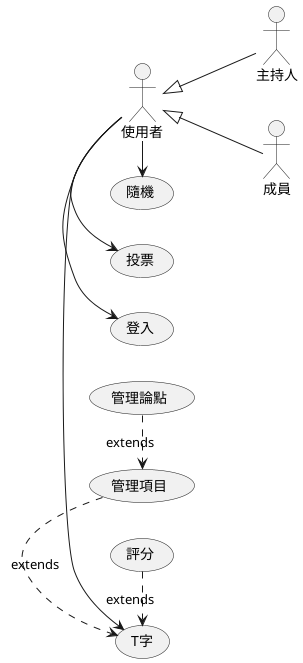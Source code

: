 @startuml
left to right direction
actor 使用者 as ac1
actor 主持人 as ac2
actor 成員 as ac3

ac1 <|-- ac2
ac1 <|-- ac3

(登入) as UC1
(T字) as UC2
(投票) as UC3
(隨機) as UC4
(管理項目) as UC5
(評分) as UC6
(管理論點) as UC7

ac1 -> UC1
ac1 -> UC2
ac1 -> UC3
ac1 -> UC4
UC5 .> UC2 : extends
UC6 .> UC2 : extends
UC7 .> UC5 : extends

@enduml